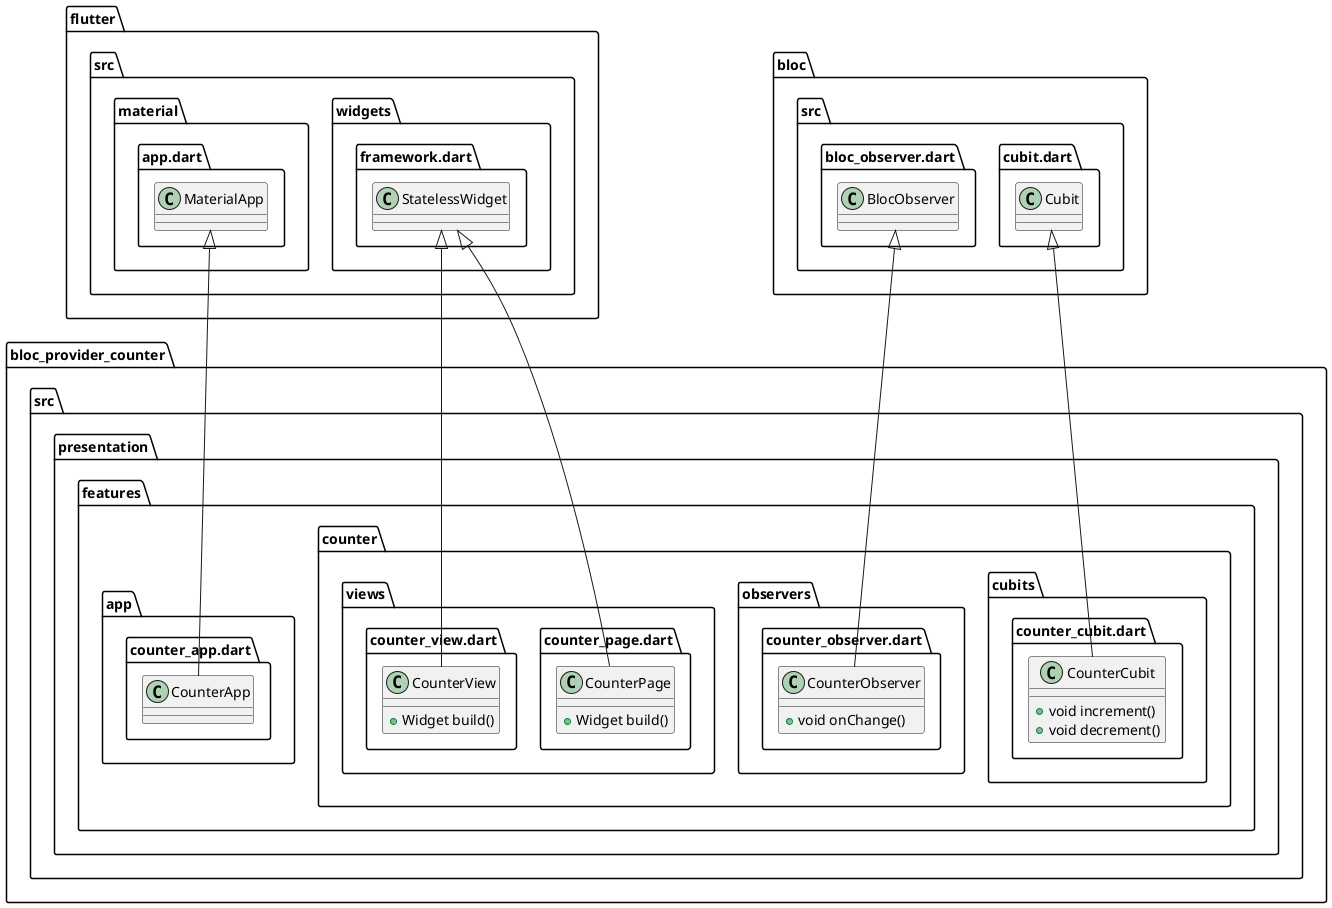 @startuml
set namespaceSeparator ::

class "bloc_provider_counter::src::presentation::features::app::counter_app.dart::CounterApp" {
}

"flutter::src::material::app.dart::MaterialApp" <|-- "bloc_provider_counter::src::presentation::features::app::counter_app.dart::CounterApp"

class "bloc_provider_counter::src::presentation::features::counter::cubits::counter_cubit.dart::CounterCubit" {
  +void increment()
  +void decrement()
}

"bloc::src::cubit.dart::Cubit" <|-- "bloc_provider_counter::src::presentation::features::counter::cubits::counter_cubit.dart::CounterCubit"

class "bloc_provider_counter::src::presentation::features::counter::observers::counter_observer.dart::CounterObserver" {
  +void onChange()
}

"bloc::src::bloc_observer.dart::BlocObserver" <|-- "bloc_provider_counter::src::presentation::features::counter::observers::counter_observer.dart::CounterObserver"

class "bloc_provider_counter::src::presentation::features::counter::views::counter_page.dart::CounterPage" {
  +Widget build()
}

"flutter::src::widgets::framework.dart::StatelessWidget" <|-- "bloc_provider_counter::src::presentation::features::counter::views::counter_page.dart::CounterPage"

class "bloc_provider_counter::src::presentation::features::counter::views::counter_view.dart::CounterView" {
  +Widget build()
}

"flutter::src::widgets::framework.dart::StatelessWidget" <|-- "bloc_provider_counter::src::presentation::features::counter::views::counter_view.dart::CounterView"


@enduml